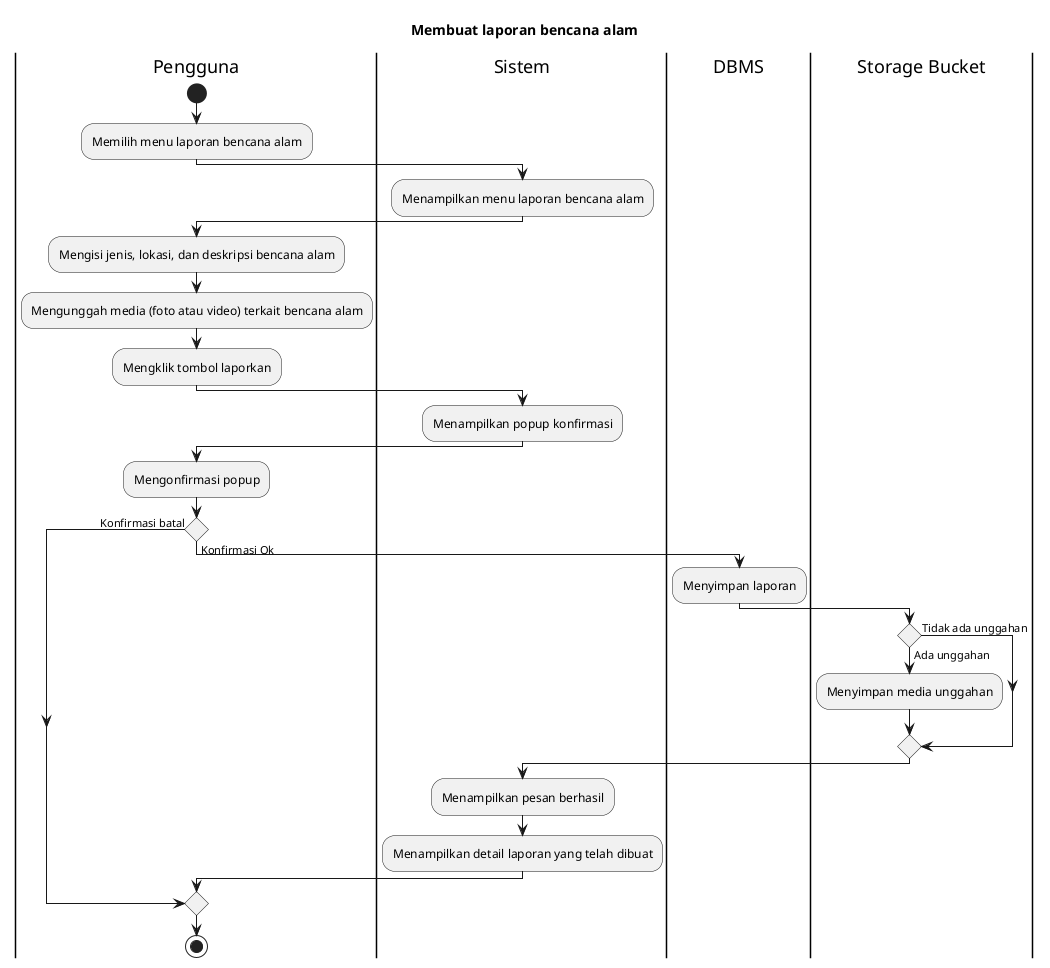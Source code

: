 @startuml UC-MAP-017 - Membuat laporan bencana alam

title Membuat laporan bencana alam
 
|Pengguna|
start
:Memilih menu laporan bencana alam;

|Sistem|
:Menampilkan menu laporan bencana alam;

|Pengguna|
:Mengisi jenis, lokasi, dan deskripsi bencana alam;
:Mengunggah media (foto atau video) terkait bencana alam;
:Mengklik tombol laporkan;

|Sistem|
:Menampilkan popup konfirmasi;

|Pengguna|
:Mengonfirmasi popup;

if () then (Konfirmasi batal)
else (Konfirmasi Ok)
  |DBMS|
  :Menyimpan laporan;

  |Storage Bucket|
  if () then (Tidak ada unggahan)
  else (Ada unggahan)
    :Menyimpan media unggahan;
  endif

  |Sistem|
  :Menampilkan pesan berhasil;
  :Menampilkan detail laporan yang telah dibuat;
endif

|Pengguna|
stop

@enduml